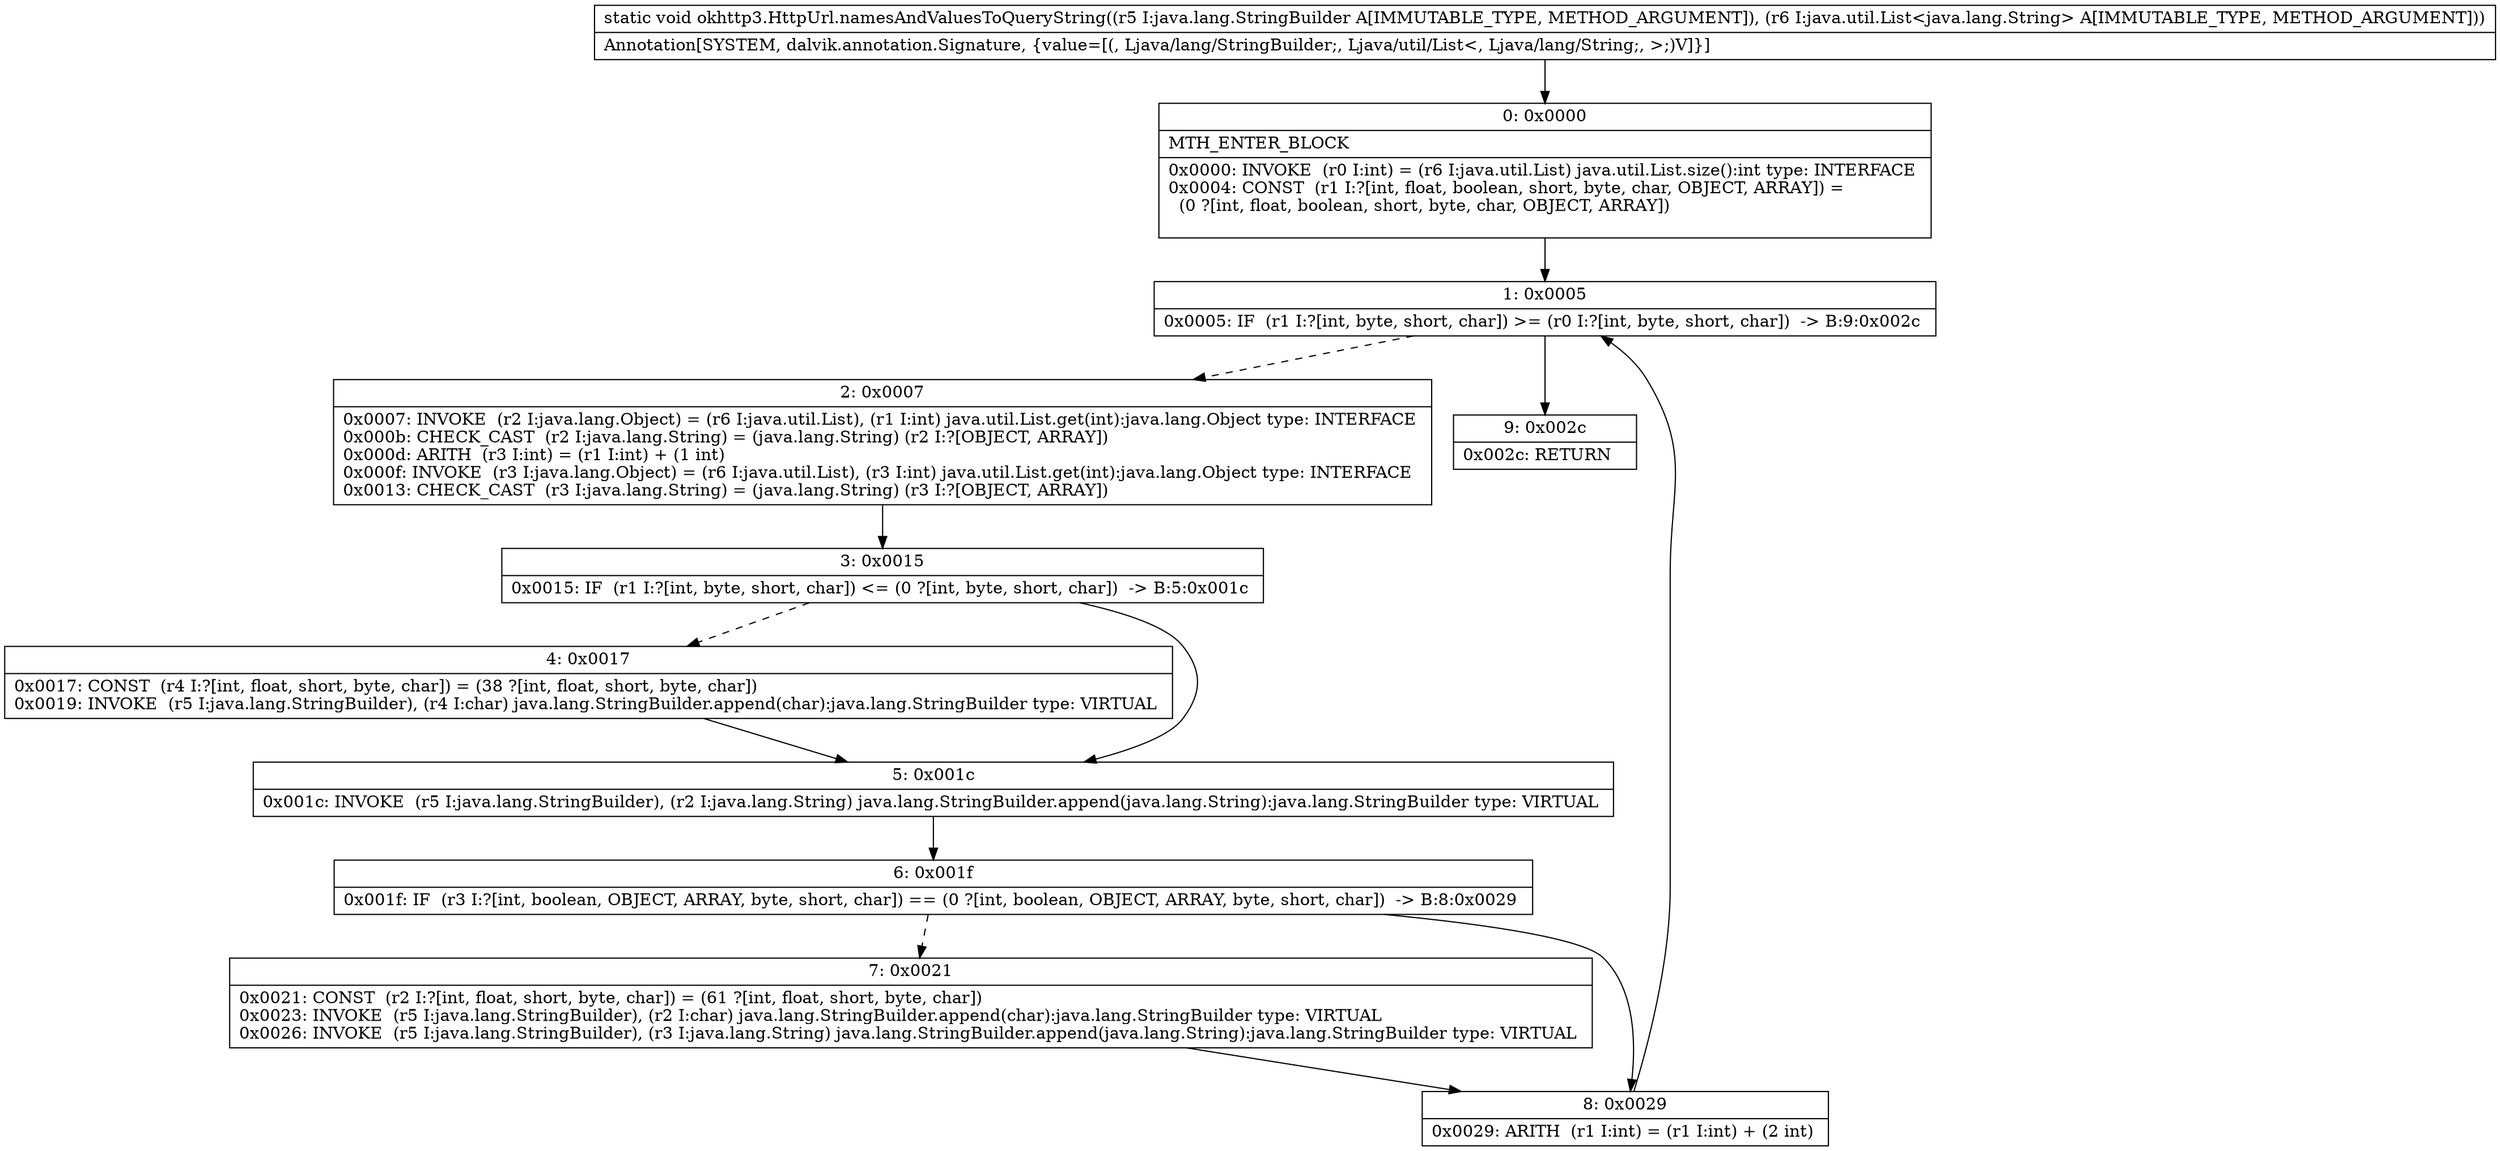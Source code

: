 digraph "CFG forokhttp3.HttpUrl.namesAndValuesToQueryString(Ljava\/lang\/StringBuilder;Ljava\/util\/List;)V" {
Node_0 [shape=record,label="{0\:\ 0x0000|MTH_ENTER_BLOCK\l|0x0000: INVOKE  (r0 I:int) = (r6 I:java.util.List) java.util.List.size():int type: INTERFACE \l0x0004: CONST  (r1 I:?[int, float, boolean, short, byte, char, OBJECT, ARRAY]) = \l  (0 ?[int, float, boolean, short, byte, char, OBJECT, ARRAY])\l \l}"];
Node_1 [shape=record,label="{1\:\ 0x0005|0x0005: IF  (r1 I:?[int, byte, short, char]) \>= (r0 I:?[int, byte, short, char])  \-\> B:9:0x002c \l}"];
Node_2 [shape=record,label="{2\:\ 0x0007|0x0007: INVOKE  (r2 I:java.lang.Object) = (r6 I:java.util.List), (r1 I:int) java.util.List.get(int):java.lang.Object type: INTERFACE \l0x000b: CHECK_CAST  (r2 I:java.lang.String) = (java.lang.String) (r2 I:?[OBJECT, ARRAY]) \l0x000d: ARITH  (r3 I:int) = (r1 I:int) + (1 int) \l0x000f: INVOKE  (r3 I:java.lang.Object) = (r6 I:java.util.List), (r3 I:int) java.util.List.get(int):java.lang.Object type: INTERFACE \l0x0013: CHECK_CAST  (r3 I:java.lang.String) = (java.lang.String) (r3 I:?[OBJECT, ARRAY]) \l}"];
Node_3 [shape=record,label="{3\:\ 0x0015|0x0015: IF  (r1 I:?[int, byte, short, char]) \<= (0 ?[int, byte, short, char])  \-\> B:5:0x001c \l}"];
Node_4 [shape=record,label="{4\:\ 0x0017|0x0017: CONST  (r4 I:?[int, float, short, byte, char]) = (38 ?[int, float, short, byte, char]) \l0x0019: INVOKE  (r5 I:java.lang.StringBuilder), (r4 I:char) java.lang.StringBuilder.append(char):java.lang.StringBuilder type: VIRTUAL \l}"];
Node_5 [shape=record,label="{5\:\ 0x001c|0x001c: INVOKE  (r5 I:java.lang.StringBuilder), (r2 I:java.lang.String) java.lang.StringBuilder.append(java.lang.String):java.lang.StringBuilder type: VIRTUAL \l}"];
Node_6 [shape=record,label="{6\:\ 0x001f|0x001f: IF  (r3 I:?[int, boolean, OBJECT, ARRAY, byte, short, char]) == (0 ?[int, boolean, OBJECT, ARRAY, byte, short, char])  \-\> B:8:0x0029 \l}"];
Node_7 [shape=record,label="{7\:\ 0x0021|0x0021: CONST  (r2 I:?[int, float, short, byte, char]) = (61 ?[int, float, short, byte, char]) \l0x0023: INVOKE  (r5 I:java.lang.StringBuilder), (r2 I:char) java.lang.StringBuilder.append(char):java.lang.StringBuilder type: VIRTUAL \l0x0026: INVOKE  (r5 I:java.lang.StringBuilder), (r3 I:java.lang.String) java.lang.StringBuilder.append(java.lang.String):java.lang.StringBuilder type: VIRTUAL \l}"];
Node_8 [shape=record,label="{8\:\ 0x0029|0x0029: ARITH  (r1 I:int) = (r1 I:int) + (2 int) \l}"];
Node_9 [shape=record,label="{9\:\ 0x002c|0x002c: RETURN   \l}"];
MethodNode[shape=record,label="{static void okhttp3.HttpUrl.namesAndValuesToQueryString((r5 I:java.lang.StringBuilder A[IMMUTABLE_TYPE, METHOD_ARGUMENT]), (r6 I:java.util.List\<java.lang.String\> A[IMMUTABLE_TYPE, METHOD_ARGUMENT]))  | Annotation[SYSTEM, dalvik.annotation.Signature, \{value=[(, Ljava\/lang\/StringBuilder;, Ljava\/util\/List\<, Ljava\/lang\/String;, \>;)V]\}]\l}"];
MethodNode -> Node_0;
Node_0 -> Node_1;
Node_1 -> Node_2[style=dashed];
Node_1 -> Node_9;
Node_2 -> Node_3;
Node_3 -> Node_4[style=dashed];
Node_3 -> Node_5;
Node_4 -> Node_5;
Node_5 -> Node_6;
Node_6 -> Node_7[style=dashed];
Node_6 -> Node_8;
Node_7 -> Node_8;
Node_8 -> Node_1;
}

